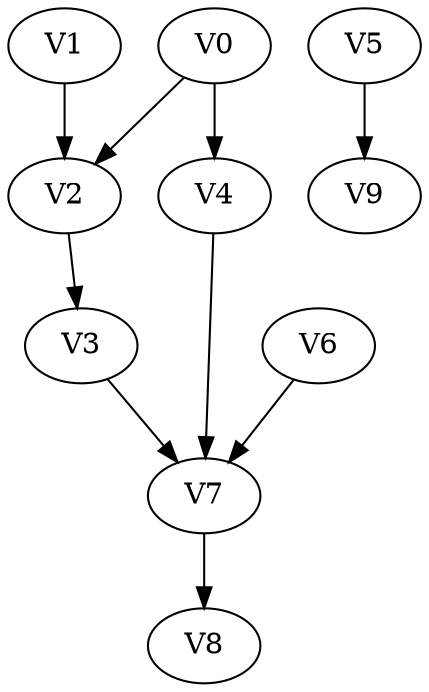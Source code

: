 strict digraph my_dotgraph {
concentrate=True;
V0;
V1;
V2;
V3;
V4;
V5;
V6;
V7;
V8;
V9;
V0 -> V2;
V0 -> V4;
V1 -> V2;
V2 -> V3;
V3 -> V7;
V4 -> V7;
V5 -> V9;
V6 -> V7;
V7 -> V8;
V8 
}